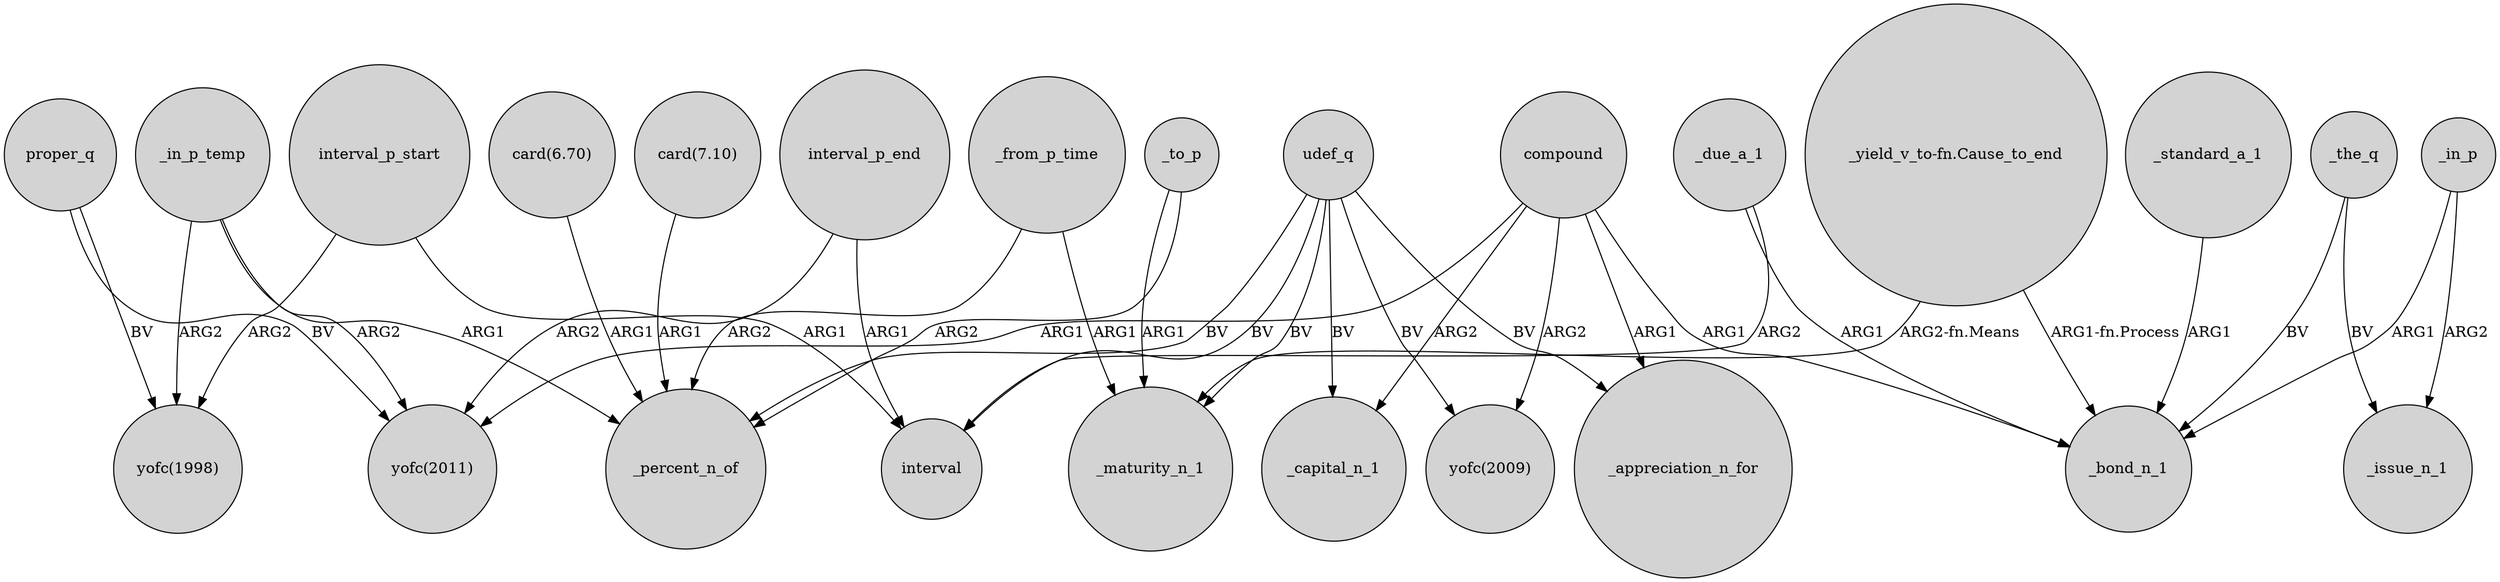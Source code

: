 digraph {
	node [shape=circle style=filled]
	proper_q -> "yofc(1998)" [label=BV]
	_in_p_temp -> "yofc(2011)" [label=ARG2]
	udef_q -> "yofc(2009)" [label=BV]
	compound -> _bond_n_1 [label=ARG1]
	"card(7.10)" -> _percent_n_of [label=ARG1]
	udef_q -> interval [label=BV]
	_standard_a_1 -> _bond_n_1 [label=ARG1]
	_to_p -> _maturity_n_1 [label=ARG1]
	_to_p -> _percent_n_of [label=ARG2]
	compound -> _appreciation_n_for [label=ARG1]
	udef_q -> _appreciation_n_for [label=BV]
	interval_p_start -> "yofc(1998)" [label=ARG2]
	interval_p_start -> interval [label=ARG1]
	udef_q -> _maturity_n_1 [label=BV]
	"card(6.70)" -> _percent_n_of [label=ARG1]
	_from_p_time -> _percent_n_of [label=ARG2]
	_due_a_1 -> _bond_n_1 [label=ARG1]
	compound -> "yofc(2009)" [label=ARG2]
	udef_q -> _percent_n_of [label=BV]
	udef_q -> _capital_n_1 [label=BV]
	interval_p_end -> "yofc(2011)" [label=ARG2]
	_in_p_temp -> "yofc(1998)" [label=ARG2]
	interval_p_end -> interval [label=ARG1]
	compound -> "yofc(2011)" [label=ARG1]
	_due_a_1 -> interval [label=ARG2]
	_from_p_time -> _maturity_n_1 [label=ARG1]
	proper_q -> "yofc(2011)" [label=BV]
	_in_p -> _bond_n_1 [label=ARG1]
	"_yield_v_to-fn.Cause_to_end" -> _bond_n_1 [label="ARG1-fn.Process"]
	"_yield_v_to-fn.Cause_to_end" -> _maturity_n_1 [label="ARG2-fn.Means"]
	_in_p -> _issue_n_1 [label=ARG2]
	compound -> _capital_n_1 [label=ARG2]
	_in_p_temp -> _percent_n_of [label=ARG1]
	_the_q -> _bond_n_1 [label=BV]
	_the_q -> _issue_n_1 [label=BV]
}
